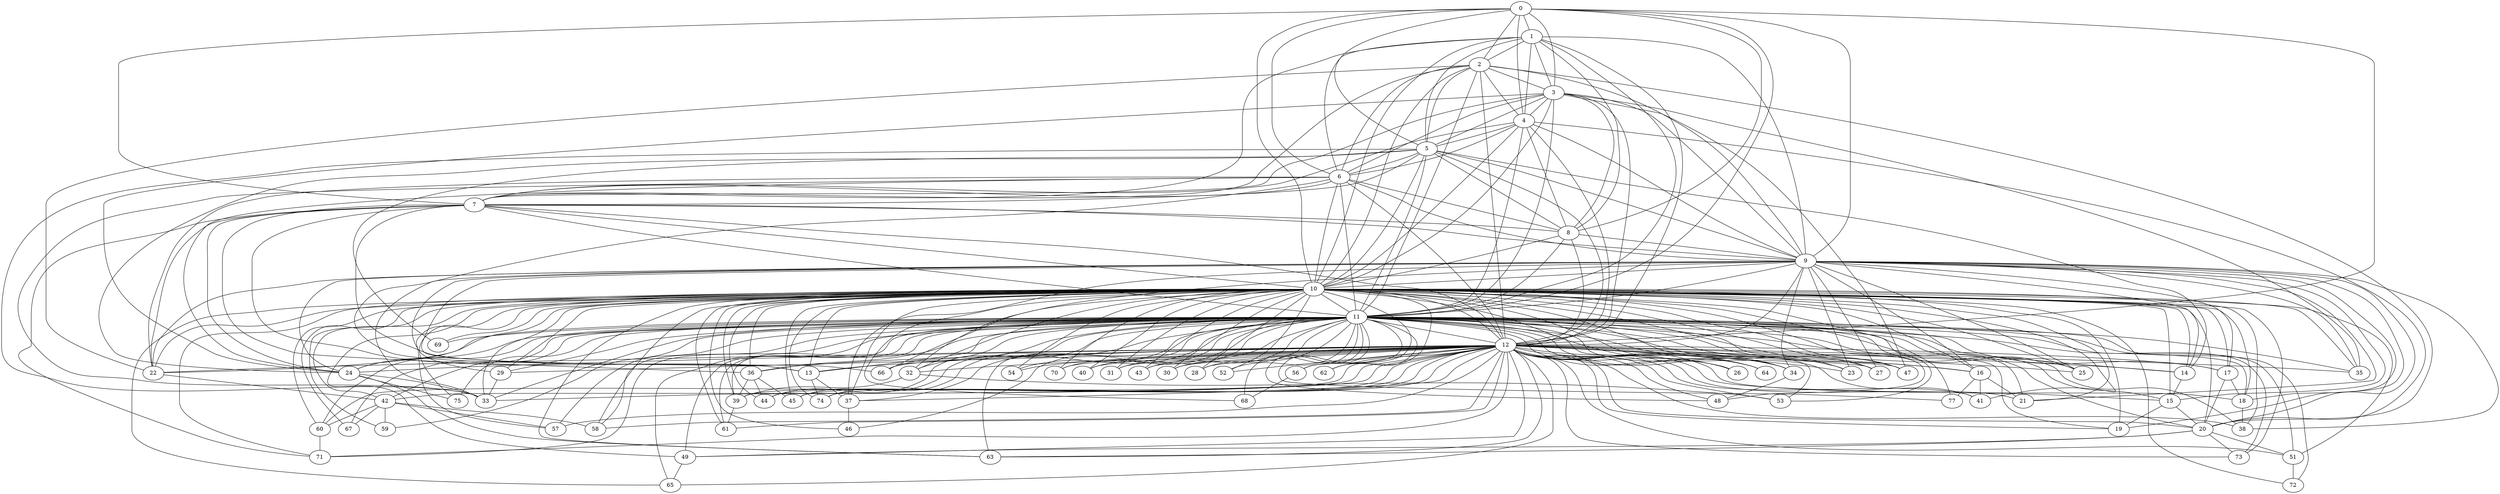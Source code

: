 graph G {
   8 -- 9
   8 -- 10
   8 -- 11
   8 -- 12
   0 -- 9
   0 -- 1
   0 -- 3
   0 -- 2
   0 -- 4
   0 -- 5
   0 -- 6
   0 -- 7
   0 -- 8
   0 -- 10
   0 -- 11
   0 -- 12
   1 -- 8
   1 -- 3
   1 -- 2
   1 -- 5
   1 -- 6
   1 -- 7
   1 -- 4
   1 -- 9
   1 -- 10
   1 -- 11
   1 -- 12
   2 -- 11
   2 -- 3
   2 -- 12
   2 -- 4
   2 -- 5
   2 -- 7
   2 -- 6
   2 -- 9
   2 -- 10
   2 -- 20
   2 -- 22
   3 -- 9
   3 -- 8
   3 -- 4
   3 -- 5
   3 -- 6
   3 -- 7
   3 -- 10
   3 -- 24
   3 -- 11
   3 -- 35
   3 -- 12
   3 -- 47
   4 -- 8
   4 -- 11
   4 -- 5
   4 -- 7
   4 -- 6
   4 -- 9
   4 -- 10
   4 -- 12
   4 -- 20
   5 -- 8
   5 -- 10
   5 -- 6
   5 -- 7
   5 -- 9
   5 -- 11
   5 -- 14
   5 -- 24
   5 -- 33
   5 -- 12
   5 -- 69
   6 -- 9
   6 -- 7
   6 -- 8
   6 -- 11
   6 -- 10
   6 -- 12
   6 -- 13
   6 -- 24
   6 -- 22
   6 -- 33
   7 -- 9
   7 -- 66
   7 -- 8
   7 -- 11
   7 -- 10
   7 -- 12
   7 -- 13
   7 -- 24
   7 -- 36
   7 -- 22
   7 -- 71
   9 -- 11
   9 -- 12
   9 -- 10
   9 -- 13
   9 -- 14
   9 -- 15
   9 -- 17
   9 -- 18
   9 -- 19
   9 -- 20
   9 -- 21
   9 -- 16
   9 -- 23
   9 -- 24
   9 -- 27
   9 -- 22
   9 -- 25
   9 -- 29
   9 -- 33
   9 -- 32
   9 -- 35
   9 -- 34
   9 -- 37
   9 -- 38
   10 -- 65
   10 -- 11
   10 -- 67
   10 -- 69
   10 -- 12
   10 -- 68
   10 -- 71
   10 -- 14
   10 -- 66
   10 -- 15
   10 -- 17
   10 -- 18
   10 -- 19
   10 -- 20
   10 -- 21
   10 -- 16
   10 -- 23
   10 -- 24
   10 -- 27
   10 -- 22
   10 -- 25
   10 -- 29
   10 -- 33
   10 -- 32
   10 -- 35
   10 -- 34
   10 -- 13
   10 -- 37
   10 -- 38
   10 -- 39
   10 -- 36
   10 -- 40
   10 -- 31
   10 -- 41
   10 -- 42
   10 -- 44
   10 -- 43
   10 -- 30
   10 -- 45
   10 -- 46
   10 -- 47
   10 -- 28
   10 -- 48
   10 -- 49
   10 -- 51
   10 -- 53
   10 -- 57
   10 -- 58
   10 -- 59
   10 -- 60
   10 -- 52
   10 -- 61
   10 -- 62
   10 -- 26
   10 -- 56
   10 -- 72
   10 -- 73
   10 -- 64
   10 -- 63
   10 -- 74
   10 -- 75
   10 -- 54
   10 -- 77
   10 -- 70
   11 -- 21
   11 -- 69
   11 -- 71
   11 -- 68
   11 -- 66
   11 -- 14
   11 -- 23
   11 -- 18
   11 -- 67
   11 -- 15
   11 -- 12
   11 -- 27
   11 -- 22
   11 -- 24
   11 -- 17
   11 -- 25
   11 -- 29
   11 -- 33
   11 -- 32
   11 -- 16
   11 -- 34
   11 -- 13
   11 -- 39
   11 -- 65
   11 -- 40
   11 -- 31
   11 -- 37
   11 -- 19
   11 -- 41
   11 -- 42
   11 -- 36
   11 -- 38
   11 -- 44
   11 -- 43
   11 -- 30
   11 -- 45
   11 -- 46
   11 -- 20
   11 -- 47
   11 -- 28
   11 -- 48
   11 -- 49
   11 -- 51
   11 -- 53
   11 -- 57
   11 -- 58
   11 -- 59
   11 -- 60
   11 -- 52
   11 -- 61
   11 -- 62
   11 -- 35
   11 -- 26
   11 -- 56
   11 -- 72
   11 -- 73
   11 -- 64
   11 -- 63
   11 -- 74
   11 -- 75
   11 -- 54
   11 -- 77
   11 -- 70
   12 -- 71
   12 -- 73
   12 -- 74
   12 -- 70
   12 -- 29
   12 -- 21
   12 -- 24
   12 -- 34
   12 -- 32
   12 -- 36
   12 -- 39
   12 -- 65
   12 -- 40
   12 -- 31
   12 -- 18
   12 -- 37
   12 -- 33
   12 -- 19
   12 -- 17
   12 -- 16
   12 -- 22
   12 -- 14
   12 -- 25
   12 -- 23
   12 -- 27
   12 -- 38
   12 -- 44
   12 -- 43
   12 -- 64
   12 -- 30
   12 -- 42
   12 -- 20
   12 -- 28
   12 -- 51
   12 -- 45
   12 -- 13
   12 -- 52
   12 -- 41
   12 -- 58
   12 -- 47
   12 -- 61
   12 -- 62
   12 -- 35
   12 -- 49
   12 -- 60
   12 -- 26
   12 -- 56
   12 -- 48
   12 -- 15
   12 -- 63
   12 -- 54
   12 -- 57
   12 -- 53
   12 -- 66
   13 -- 74
   13 -- 37
   14 -- 15
   15 -- 19
   15 -- 20
   16 -- 41
   16 -- 77
   16 -- 21
   17 -- 18
   17 -- 20
   18 -- 38
   20 -- 49
   20 -- 73
   20 -- 51
   20 -- 63
   22 -- 42
   24 -- 33
   24 -- 75
   24 -- 63
   29 -- 33
   32 -- 39
   32 -- 53
   34 -- 48
   36 -- 39
   36 -- 44
   36 -- 45
   37 -- 46
   39 -- 61
   42 -- 58
   42 -- 67
   42 -- 59
   42 -- 60
   42 -- 57
   49 -- 65
   51 -- 72
   56 -- 68
   60 -- 71
}
